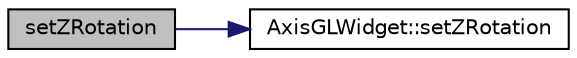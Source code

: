 digraph "setZRotation"
{
  edge [fontname="Helvetica",fontsize="10",labelfontname="Helvetica",labelfontsize="10"];
  node [fontname="Helvetica",fontsize="10",shape=record];
  rankdir="LR";
  Node1 [label="setZRotation",height=0.2,width=0.4,color="black", fillcolor="grey75", style="filled" fontcolor="black"];
  Node1 -> Node2 [color="midnightblue",fontsize="10",style="solid",fontname="Helvetica"];
  Node2 [label="AxisGLWidget::setZRotation",height=0.2,width=0.4,color="black", fillcolor="white", style="filled",URL="$class_axis_g_l_widget.html#a2123df52757c58b988983000934850e1"];
}
